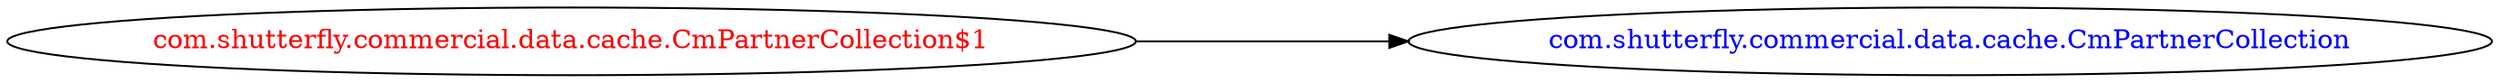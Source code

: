 digraph dependencyGraph {
 concentrate=true;
 ranksep="2.0";
 rankdir="LR"; 
 splines="ortho";
"com.shutterfly.commercial.data.cache.CmPartnerCollection$1" [fontcolor="red"];
"com.shutterfly.commercial.data.cache.CmPartnerCollection" [ fontcolor="blue" ];
"com.shutterfly.commercial.data.cache.CmPartnerCollection$1"->"com.shutterfly.commercial.data.cache.CmPartnerCollection";
}